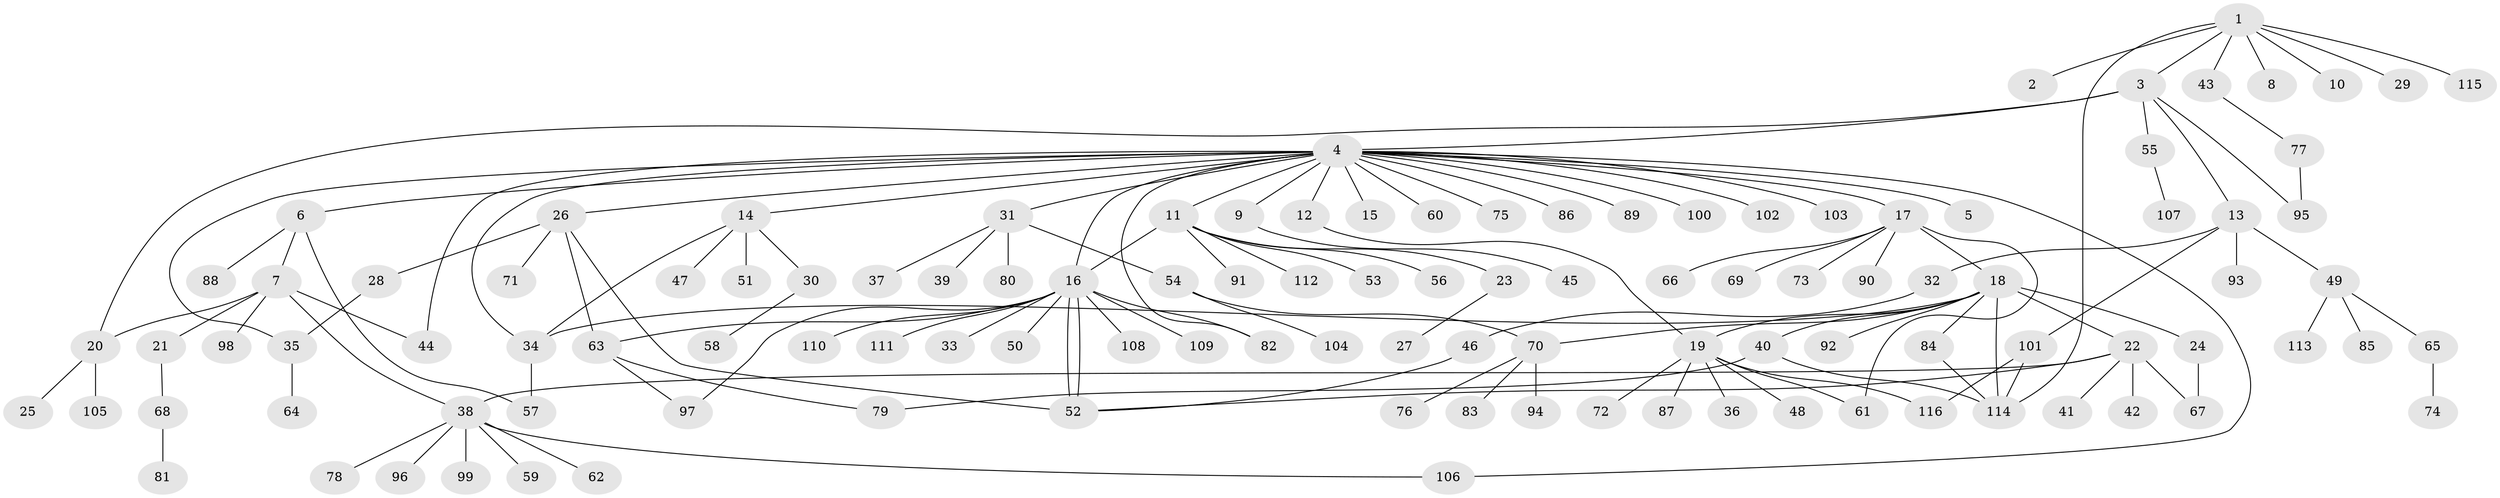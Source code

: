 // Generated by graph-tools (version 1.1) at 2025/49/03/09/25 03:49:49]
// undirected, 116 vertices, 142 edges
graph export_dot {
graph [start="1"]
  node [color=gray90,style=filled];
  1;
  2;
  3;
  4;
  5;
  6;
  7;
  8;
  9;
  10;
  11;
  12;
  13;
  14;
  15;
  16;
  17;
  18;
  19;
  20;
  21;
  22;
  23;
  24;
  25;
  26;
  27;
  28;
  29;
  30;
  31;
  32;
  33;
  34;
  35;
  36;
  37;
  38;
  39;
  40;
  41;
  42;
  43;
  44;
  45;
  46;
  47;
  48;
  49;
  50;
  51;
  52;
  53;
  54;
  55;
  56;
  57;
  58;
  59;
  60;
  61;
  62;
  63;
  64;
  65;
  66;
  67;
  68;
  69;
  70;
  71;
  72;
  73;
  74;
  75;
  76;
  77;
  78;
  79;
  80;
  81;
  82;
  83;
  84;
  85;
  86;
  87;
  88;
  89;
  90;
  91;
  92;
  93;
  94;
  95;
  96;
  97;
  98;
  99;
  100;
  101;
  102;
  103;
  104;
  105;
  106;
  107;
  108;
  109;
  110;
  111;
  112;
  113;
  114;
  115;
  116;
  1 -- 2;
  1 -- 3;
  1 -- 8;
  1 -- 10;
  1 -- 29;
  1 -- 43;
  1 -- 114;
  1 -- 115;
  3 -- 4;
  3 -- 13;
  3 -- 20;
  3 -- 55;
  3 -- 95;
  4 -- 5;
  4 -- 6;
  4 -- 9;
  4 -- 11;
  4 -- 12;
  4 -- 14;
  4 -- 15;
  4 -- 16;
  4 -- 17;
  4 -- 26;
  4 -- 31;
  4 -- 34;
  4 -- 35;
  4 -- 44;
  4 -- 60;
  4 -- 75;
  4 -- 82;
  4 -- 86;
  4 -- 89;
  4 -- 100;
  4 -- 102;
  4 -- 103;
  4 -- 106;
  6 -- 7;
  6 -- 57;
  6 -- 88;
  7 -- 20;
  7 -- 21;
  7 -- 38;
  7 -- 44;
  7 -- 98;
  9 -- 45;
  11 -- 16;
  11 -- 23;
  11 -- 53;
  11 -- 56;
  11 -- 91;
  11 -- 112;
  12 -- 19;
  13 -- 32;
  13 -- 49;
  13 -- 93;
  13 -- 101;
  14 -- 30;
  14 -- 34;
  14 -- 47;
  14 -- 51;
  16 -- 33;
  16 -- 50;
  16 -- 52;
  16 -- 52;
  16 -- 63;
  16 -- 82;
  16 -- 97;
  16 -- 108;
  16 -- 109;
  16 -- 110;
  16 -- 111;
  17 -- 18;
  17 -- 61;
  17 -- 66;
  17 -- 69;
  17 -- 73;
  17 -- 90;
  18 -- 19;
  18 -- 22;
  18 -- 24;
  18 -- 34;
  18 -- 40;
  18 -- 70;
  18 -- 84;
  18 -- 92;
  18 -- 114;
  19 -- 36;
  19 -- 48;
  19 -- 61;
  19 -- 72;
  19 -- 87;
  19 -- 116;
  20 -- 25;
  20 -- 105;
  21 -- 68;
  22 -- 38;
  22 -- 41;
  22 -- 42;
  22 -- 52;
  22 -- 67;
  23 -- 27;
  24 -- 67;
  26 -- 28;
  26 -- 52;
  26 -- 63;
  26 -- 71;
  28 -- 35;
  30 -- 58;
  31 -- 37;
  31 -- 39;
  31 -- 54;
  31 -- 80;
  32 -- 46;
  34 -- 57;
  35 -- 64;
  38 -- 59;
  38 -- 62;
  38 -- 78;
  38 -- 96;
  38 -- 99;
  38 -- 106;
  40 -- 79;
  40 -- 114;
  43 -- 77;
  46 -- 52;
  49 -- 65;
  49 -- 85;
  49 -- 113;
  54 -- 70;
  54 -- 104;
  55 -- 107;
  63 -- 79;
  63 -- 97;
  65 -- 74;
  68 -- 81;
  70 -- 76;
  70 -- 83;
  70 -- 94;
  77 -- 95;
  84 -- 114;
  101 -- 114;
  101 -- 116;
}
